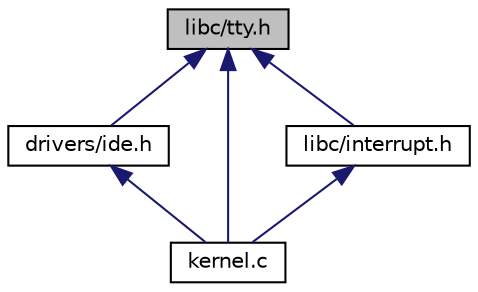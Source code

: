 digraph "libc/tty.h"
{
  edge [fontname="Helvetica",fontsize="10",labelfontname="Helvetica",labelfontsize="10"];
  node [fontname="Helvetica",fontsize="10",shape=record];
  Node6 [label="libc/tty.h",height=0.2,width=0.4,color="black", fillcolor="grey75", style="filled", fontcolor="black"];
  Node6 -> Node7 [dir="back",color="midnightblue",fontsize="10",style="solid",fontname="Helvetica"];
  Node7 [label="drivers/ide.h",height=0.2,width=0.4,color="black", fillcolor="white", style="filled",URL="$ide_8h.html"];
  Node7 -> Node8 [dir="back",color="midnightblue",fontsize="10",style="solid",fontname="Helvetica"];
  Node8 [label="kernel.c",height=0.2,width=0.4,color="black", fillcolor="white", style="filled",URL="$kernel_8c.html"];
  Node6 -> Node8 [dir="back",color="midnightblue",fontsize="10",style="solid",fontname="Helvetica"];
  Node6 -> Node9 [dir="back",color="midnightblue",fontsize="10",style="solid",fontname="Helvetica"];
  Node9 [label="libc/interrupt.h",height=0.2,width=0.4,color="black", fillcolor="white", style="filled",URL="$interrupt_8h.html"];
  Node9 -> Node8 [dir="back",color="midnightblue",fontsize="10",style="solid",fontname="Helvetica"];
}
